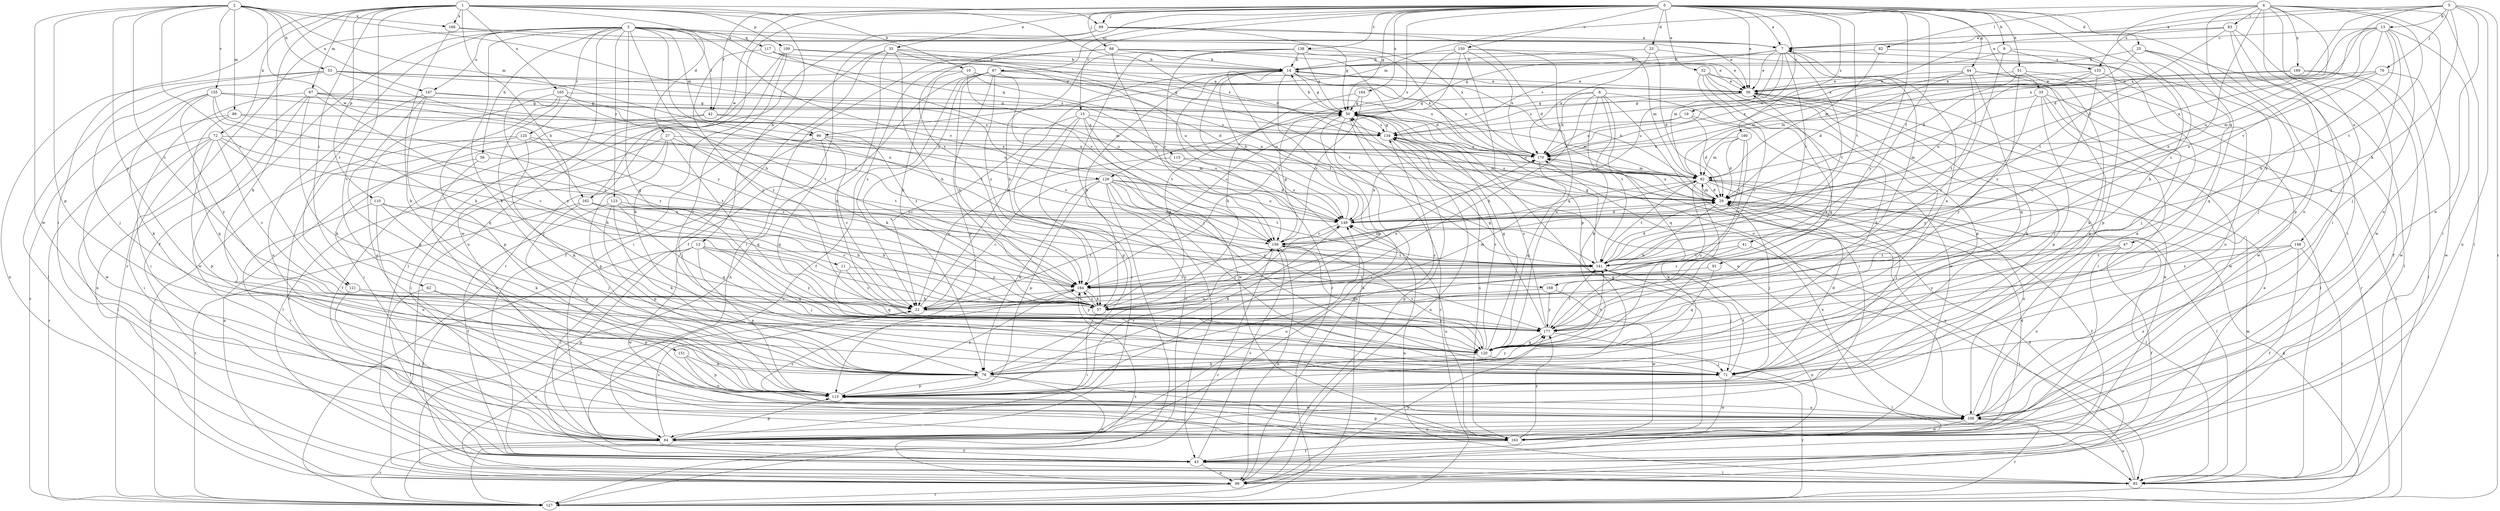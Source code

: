 strict digraph  {
0;
1;
2;
3;
4;
5;
6;
7;
9;
10;
11;
12;
13;
14;
15;
19;
22;
23;
25;
27;
29;
32;
33;
35;
36;
41;
42;
43;
44;
47;
50;
51;
53;
56;
57;
62;
64;
67;
68;
69;
70;
71;
72;
78;
82;
83;
85;
87;
89;
90;
91;
92;
99;
106;
109;
110;
113;
115;
117;
120;
121;
123;
125;
127;
129;
133;
134;
138;
141;
147;
148;
149;
150;
151;
155;
156;
162;
163;
164;
165;
166;
168;
169;
170;
177;
180;
184;
0 -> 7  [label=a];
0 -> 9  [label=b];
0 -> 15  [label=c];
0 -> 19  [label=c];
0 -> 23  [label=d];
0 -> 25  [label=d];
0 -> 32  [label=e];
0 -> 33  [label=e];
0 -> 35  [label=e];
0 -> 36  [label=e];
0 -> 41  [label=f];
0 -> 42  [label=f];
0 -> 44  [label=g];
0 -> 47  [label=g];
0 -> 50  [label=g];
0 -> 51  [label=h];
0 -> 67  [label=j];
0 -> 68  [label=j];
0 -> 69  [label=j];
0 -> 99  [label=n];
0 -> 106  [label=o];
0 -> 129  [label=s];
0 -> 138  [label=t];
0 -> 141  [label=t];
0 -> 150  [label=v];
0 -> 162  [label=w];
0 -> 164  [label=x];
0 -> 177  [label=y];
0 -> 180  [label=z];
0 -> 184  [label=z];
1 -> 10  [label=b];
1 -> 11  [label=b];
1 -> 12  [label=b];
1 -> 27  [label=d];
1 -> 29  [label=d];
1 -> 62  [label=i];
1 -> 64  [label=i];
1 -> 69  [label=j];
1 -> 72  [label=k];
1 -> 78  [label=k];
1 -> 87  [label=m];
1 -> 109  [label=p];
1 -> 110  [label=p];
1 -> 151  [label=v];
1 -> 165  [label=x];
1 -> 166  [label=x];
2 -> 22  [label=c];
2 -> 53  [label=h];
2 -> 89  [label=m];
2 -> 90  [label=m];
2 -> 113  [label=p];
2 -> 121  [label=r];
2 -> 129  [label=s];
2 -> 147  [label=u];
2 -> 155  [label=v];
2 -> 162  [label=w];
2 -> 163  [label=w];
2 -> 166  [label=x];
2 -> 177  [label=y];
3 -> 7  [label=a];
3 -> 36  [label=e];
3 -> 42  [label=f];
3 -> 43  [label=f];
3 -> 56  [label=h];
3 -> 57  [label=h];
3 -> 78  [label=k];
3 -> 90  [label=m];
3 -> 115  [label=q];
3 -> 117  [label=q];
3 -> 120  [label=q];
3 -> 121  [label=r];
3 -> 123  [label=r];
3 -> 125  [label=r];
3 -> 127  [label=r];
3 -> 147  [label=u];
3 -> 156  [label=v];
3 -> 163  [label=w];
3 -> 168  [label=x];
4 -> 22  [label=c];
4 -> 29  [label=d];
4 -> 64  [label=i];
4 -> 82  [label=l];
4 -> 83  [label=l];
4 -> 85  [label=l];
4 -> 90  [label=m];
4 -> 106  [label=o];
4 -> 141  [label=t];
4 -> 148  [label=u];
4 -> 168  [label=x];
4 -> 169  [label=x];
4 -> 177  [label=y];
5 -> 7  [label=a];
5 -> 13  [label=b];
5 -> 57  [label=h];
5 -> 70  [label=j];
5 -> 99  [label=n];
5 -> 106  [label=o];
5 -> 127  [label=r];
5 -> 133  [label=s];
5 -> 149  [label=u];
5 -> 170  [label=x];
6 -> 50  [label=g];
6 -> 57  [label=h];
6 -> 64  [label=i];
6 -> 78  [label=k];
6 -> 120  [label=q];
6 -> 141  [label=t];
6 -> 163  [label=w];
6 -> 170  [label=x];
7 -> 14  [label=b];
7 -> 36  [label=e];
7 -> 50  [label=g];
7 -> 91  [label=m];
7 -> 92  [label=m];
7 -> 141  [label=t];
7 -> 149  [label=u];
7 -> 156  [label=v];
9 -> 113  [label=p];
9 -> 133  [label=s];
9 -> 134  [label=s];
9 -> 177  [label=y];
10 -> 29  [label=d];
10 -> 36  [label=e];
10 -> 50  [label=g];
10 -> 57  [label=h];
10 -> 149  [label=u];
10 -> 177  [label=y];
11 -> 22  [label=c];
11 -> 120  [label=q];
11 -> 184  [label=z];
12 -> 64  [label=i];
12 -> 71  [label=j];
12 -> 85  [label=l];
12 -> 113  [label=p];
12 -> 120  [label=q];
12 -> 141  [label=t];
12 -> 163  [label=w];
12 -> 177  [label=y];
13 -> 29  [label=d];
13 -> 57  [label=h];
13 -> 64  [label=i];
13 -> 71  [label=j];
13 -> 120  [label=q];
13 -> 149  [label=u];
13 -> 156  [label=v];
13 -> 170  [label=x];
13 -> 7  [label=c];
14 -> 36  [label=e];
14 -> 50  [label=g];
14 -> 57  [label=h];
14 -> 113  [label=p];
14 -> 127  [label=r];
14 -> 149  [label=u];
14 -> 170  [label=x];
15 -> 22  [label=c];
15 -> 64  [label=i];
15 -> 113  [label=p];
15 -> 134  [label=s];
15 -> 149  [label=u];
15 -> 156  [label=v];
15 -> 163  [label=w];
19 -> 29  [label=d];
19 -> 134  [label=s];
19 -> 170  [label=x];
19 -> 177  [label=y];
22 -> 14  [label=b];
22 -> 177  [label=y];
23 -> 14  [label=b];
23 -> 29  [label=d];
23 -> 43  [label=f];
23 -> 170  [label=x];
25 -> 14  [label=b];
25 -> 29  [label=d];
25 -> 71  [label=j];
25 -> 85  [label=l];
25 -> 120  [label=q];
27 -> 64  [label=i];
27 -> 85  [label=l];
27 -> 113  [label=p];
27 -> 120  [label=q];
27 -> 141  [label=t];
27 -> 170  [label=x];
29 -> 14  [label=b];
29 -> 43  [label=f];
29 -> 57  [label=h];
29 -> 71  [label=j];
29 -> 85  [label=l];
29 -> 92  [label=m];
29 -> 134  [label=s];
29 -> 149  [label=u];
29 -> 170  [label=x];
32 -> 22  [label=c];
32 -> 36  [label=e];
32 -> 78  [label=k];
32 -> 113  [label=p];
32 -> 120  [label=q];
32 -> 127  [label=r];
33 -> 50  [label=g];
33 -> 64  [label=i];
33 -> 113  [label=p];
33 -> 127  [label=r];
33 -> 163  [label=w];
33 -> 177  [label=y];
35 -> 14  [label=b];
35 -> 43  [label=f];
35 -> 57  [label=h];
35 -> 64  [label=i];
35 -> 120  [label=q];
35 -> 141  [label=t];
35 -> 149  [label=u];
36 -> 50  [label=g];
36 -> 71  [label=j];
36 -> 78  [label=k];
36 -> 85  [label=l];
36 -> 134  [label=s];
41 -> 85  [label=l];
41 -> 141  [label=t];
41 -> 184  [label=z];
42 -> 43  [label=f];
42 -> 64  [label=i];
42 -> 134  [label=s];
42 -> 184  [label=z];
43 -> 36  [label=e];
43 -> 85  [label=l];
43 -> 99  [label=n];
43 -> 156  [label=v];
43 -> 170  [label=x];
44 -> 29  [label=d];
44 -> 36  [label=e];
44 -> 92  [label=m];
44 -> 113  [label=p];
44 -> 120  [label=q];
44 -> 141  [label=t];
44 -> 163  [label=w];
47 -> 43  [label=f];
47 -> 106  [label=o];
47 -> 141  [label=t];
47 -> 177  [label=y];
50 -> 14  [label=b];
50 -> 64  [label=i];
50 -> 92  [label=m];
50 -> 99  [label=n];
50 -> 106  [label=o];
50 -> 127  [label=r];
50 -> 134  [label=s];
51 -> 36  [label=e];
51 -> 71  [label=j];
51 -> 78  [label=k];
51 -> 134  [label=s];
51 -> 184  [label=z];
53 -> 36  [label=e];
53 -> 71  [label=j];
53 -> 85  [label=l];
53 -> 99  [label=n];
53 -> 134  [label=s];
53 -> 170  [label=x];
53 -> 184  [label=z];
56 -> 92  [label=m];
56 -> 99  [label=n];
56 -> 106  [label=o];
57 -> 50  [label=g];
57 -> 64  [label=i];
57 -> 92  [label=m];
57 -> 170  [label=x];
57 -> 184  [label=z];
62 -> 22  [label=c];
62 -> 43  [label=f];
62 -> 113  [label=p];
64 -> 22  [label=c];
64 -> 43  [label=f];
64 -> 106  [label=o];
64 -> 113  [label=p];
64 -> 127  [label=r];
64 -> 149  [label=u];
67 -> 36  [label=e];
67 -> 43  [label=f];
67 -> 57  [label=h];
67 -> 71  [label=j];
67 -> 78  [label=k];
67 -> 99  [label=n];
67 -> 113  [label=p];
67 -> 141  [label=t];
67 -> 184  [label=z];
68 -> 14  [label=b];
68 -> 22  [label=c];
68 -> 29  [label=d];
68 -> 36  [label=e];
68 -> 64  [label=i];
68 -> 156  [label=v];
69 -> 7  [label=a];
69 -> 29  [label=d];
69 -> 43  [label=f];
69 -> 50  [label=g];
69 -> 127  [label=r];
70 -> 36  [label=e];
70 -> 92  [label=m];
70 -> 149  [label=u];
70 -> 163  [label=w];
71 -> 29  [label=d];
71 -> 127  [label=r];
71 -> 141  [label=t];
71 -> 163  [label=w];
72 -> 22  [label=c];
72 -> 57  [label=h];
72 -> 64  [label=i];
72 -> 85  [label=l];
72 -> 113  [label=p];
72 -> 127  [label=r];
72 -> 141  [label=t];
72 -> 170  [label=x];
78 -> 99  [label=n];
78 -> 113  [label=p];
78 -> 134  [label=s];
78 -> 149  [label=u];
78 -> 163  [label=w];
78 -> 177  [label=y];
82 -> 14  [label=b];
82 -> 57  [label=h];
82 -> 92  [label=m];
83 -> 7  [label=a];
83 -> 64  [label=i];
83 -> 113  [label=p];
83 -> 141  [label=t];
83 -> 163  [label=w];
83 -> 170  [label=x];
85 -> 92  [label=m];
85 -> 106  [label=o];
85 -> 149  [label=u];
85 -> 170  [label=x];
87 -> 22  [label=c];
87 -> 50  [label=g];
87 -> 64  [label=i];
87 -> 78  [label=k];
87 -> 99  [label=n];
87 -> 149  [label=u];
87 -> 156  [label=v];
87 -> 163  [label=w];
89 -> 120  [label=q];
89 -> 134  [label=s];
89 -> 163  [label=w];
89 -> 184  [label=z];
90 -> 22  [label=c];
90 -> 71  [label=j];
90 -> 120  [label=q];
90 -> 156  [label=v];
90 -> 170  [label=x];
91 -> 120  [label=q];
91 -> 184  [label=z];
92 -> 29  [label=d];
92 -> 71  [label=j];
92 -> 78  [label=k];
92 -> 85  [label=l];
92 -> 106  [label=o];
92 -> 134  [label=s];
92 -> 141  [label=t];
92 -> 177  [label=y];
92 -> 184  [label=z];
99 -> 22  [label=c];
99 -> 29  [label=d];
99 -> 36  [label=e];
99 -> 50  [label=g];
99 -> 127  [label=r];
99 -> 177  [label=y];
106 -> 7  [label=a];
106 -> 64  [label=i];
106 -> 127  [label=r];
106 -> 163  [label=w];
109 -> 14  [label=b];
109 -> 71  [label=j];
109 -> 78  [label=k];
109 -> 85  [label=l];
109 -> 170  [label=x];
110 -> 64  [label=i];
110 -> 71  [label=j];
110 -> 78  [label=k];
110 -> 106  [label=o];
110 -> 149  [label=u];
113 -> 106  [label=o];
113 -> 156  [label=v];
113 -> 184  [label=z];
115 -> 22  [label=c];
115 -> 92  [label=m];
115 -> 149  [label=u];
117 -> 14  [label=b];
117 -> 134  [label=s];
117 -> 156  [label=v];
117 -> 177  [label=y];
120 -> 7  [label=a];
120 -> 50  [label=g];
120 -> 71  [label=j];
120 -> 78  [label=k];
120 -> 134  [label=s];
120 -> 141  [label=t];
120 -> 156  [label=v];
121 -> 57  [label=h];
121 -> 64  [label=i];
121 -> 113  [label=p];
123 -> 43  [label=f];
123 -> 57  [label=h];
123 -> 78  [label=k];
123 -> 113  [label=p];
123 -> 120  [label=q];
123 -> 149  [label=u];
125 -> 43  [label=f];
125 -> 78  [label=k];
125 -> 127  [label=r];
125 -> 170  [label=x];
125 -> 184  [label=z];
127 -> 14  [label=b];
127 -> 29  [label=d];
127 -> 184  [label=z];
129 -> 22  [label=c];
129 -> 29  [label=d];
129 -> 43  [label=f];
129 -> 71  [label=j];
129 -> 78  [label=k];
129 -> 113  [label=p];
129 -> 127  [label=r];
129 -> 141  [label=t];
129 -> 149  [label=u];
129 -> 177  [label=y];
133 -> 22  [label=c];
133 -> 36  [label=e];
133 -> 92  [label=m];
133 -> 106  [label=o];
133 -> 149  [label=u];
134 -> 50  [label=g];
134 -> 99  [label=n];
134 -> 170  [label=x];
138 -> 14  [label=b];
138 -> 36  [label=e];
138 -> 50  [label=g];
138 -> 57  [label=h];
138 -> 106  [label=o];
138 -> 127  [label=r];
138 -> 156  [label=v];
141 -> 29  [label=d];
141 -> 50  [label=g];
141 -> 71  [label=j];
141 -> 99  [label=n];
141 -> 184  [label=z];
147 -> 50  [label=g];
147 -> 106  [label=o];
147 -> 113  [label=p];
147 -> 120  [label=q];
147 -> 141  [label=t];
148 -> 43  [label=f];
148 -> 85  [label=l];
148 -> 106  [label=o];
148 -> 141  [label=t];
148 -> 184  [label=z];
149 -> 14  [label=b];
149 -> 29  [label=d];
149 -> 78  [label=k];
149 -> 156  [label=v];
149 -> 170  [label=x];
150 -> 14  [label=b];
150 -> 22  [label=c];
150 -> 92  [label=m];
150 -> 113  [label=p];
150 -> 120  [label=q];
150 -> 170  [label=x];
150 -> 184  [label=z];
151 -> 78  [label=k];
151 -> 106  [label=o];
151 -> 113  [label=p];
155 -> 50  [label=g];
155 -> 57  [label=h];
155 -> 78  [label=k];
155 -> 92  [label=m];
155 -> 127  [label=r];
155 -> 177  [label=y];
155 -> 184  [label=z];
156 -> 50  [label=g];
156 -> 99  [label=n];
156 -> 120  [label=q];
156 -> 127  [label=r];
156 -> 141  [label=t];
162 -> 22  [label=c];
162 -> 57  [label=h];
162 -> 113  [label=p];
162 -> 127  [label=r];
162 -> 149  [label=u];
163 -> 29  [label=d];
163 -> 43  [label=f];
163 -> 50  [label=g];
163 -> 113  [label=p];
163 -> 134  [label=s];
163 -> 149  [label=u];
163 -> 177  [label=y];
163 -> 184  [label=z];
164 -> 50  [label=g];
164 -> 57  [label=h];
164 -> 156  [label=v];
165 -> 50  [label=g];
165 -> 71  [label=j];
165 -> 106  [label=o];
165 -> 113  [label=p];
165 -> 141  [label=t];
165 -> 184  [label=z];
166 -> 7  [label=a];
166 -> 78  [label=k];
166 -> 170  [label=x];
168 -> 22  [label=c];
168 -> 163  [label=w];
168 -> 177  [label=y];
169 -> 36  [label=e];
169 -> 85  [label=l];
169 -> 163  [label=w];
169 -> 170  [label=x];
170 -> 92  [label=m];
170 -> 120  [label=q];
177 -> 36  [label=e];
177 -> 50  [label=g];
177 -> 85  [label=l];
177 -> 120  [label=q];
177 -> 134  [label=s];
177 -> 141  [label=t];
180 -> 29  [label=d];
180 -> 92  [label=m];
180 -> 156  [label=v];
180 -> 170  [label=x];
180 -> 184  [label=z];
184 -> 22  [label=c];
184 -> 57  [label=h];
184 -> 177  [label=y];
}
